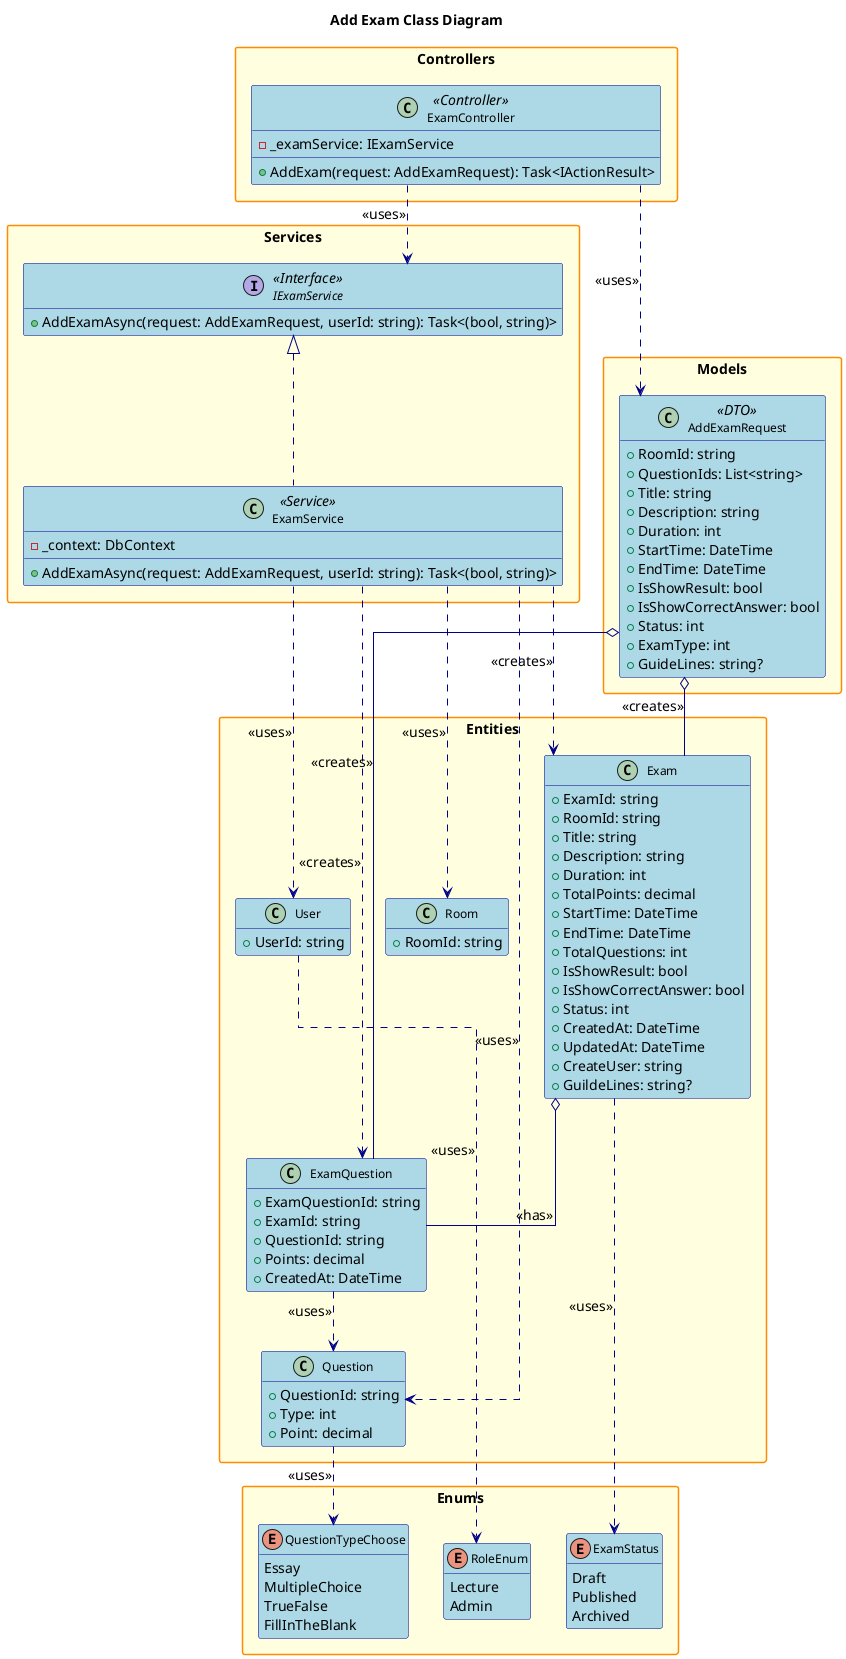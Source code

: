@startuml
' Class Diagram for Add Exam Feature

title Add Exam Class Diagram

hide empty members
skinparam packageStyle rectangle
skinparam linetype ortho
skinparam defaultFontSize 14
skinparam defaultFontName Arial
skinparam classFontSize 12
skinparam classFontName Arial
skinparam noteFontSize 11
skinparam noteFontName Arial

' Increase spacing and sizing
skinparam class {
    BackgroundColor LightBlue
    BorderColor DarkBlue
    ArrowColor DarkBlue
    FontSize 12
}

skinparam package {
    BackgroundColor LightYellow
    BorderColor DarkOrange
    FontSize 14
    FontStyle bold
}

skinparam interface {
    BackgroundColor LightGreen
    BorderColor DarkGreen
    FontSize 12
}

skinparam enum {
    BackgroundColor LightCyan
    BorderColor DarkCyan
    FontSize 12
}

package "Controllers" {
    class ExamController <<Controller>> {
        - _examService: IExamService
        + AddExam(request: AddExamRequest): Task<IActionResult>
    }
}

package "Services" {
    interface IExamService <<Interface>> {
        + AddExamAsync(request: AddExamRequest, userId: string): Task<(bool, string)>
    }
    class ExamService <<Service>> {
        - _context: DbContext
        + AddExamAsync(request: AddExamRequest, userId: string): Task<(bool, string)>
    }
}

package "Models" {
    class AddExamRequest <<DTO>> {
        + RoomId: string
        + QuestionIds: List<string>
        + Title: string
        + Description: string
        + Duration: int
        + StartTime: DateTime
        + EndTime: DateTime
        + IsShowResult: bool
        + IsShowCorrectAnswer: bool
        + Status: int
        + ExamType: int
        + GuideLines: string?
    }
}

package "Entities" {
    class Exam {
        + ExamId: string
        + RoomId: string
        + Title: string
        + Description: string
        + Duration: int
        + TotalPoints: decimal
        + StartTime: DateTime
        + EndTime: DateTime
        + TotalQuestions: int
        + IsShowResult: bool
        + IsShowCorrectAnswer: bool
        + Status: int
        + CreatedAt: DateTime
        + UpdatedAt: DateTime
        + CreateUser: string
        + GuildeLines: string?
    }
    class ExamQuestion {
        + ExamQuestionId: string
        + ExamId: string
        + QuestionId: string
        + Points: decimal
        + CreatedAt: DateTime
    }
    class Question {
        + QuestionId: string
        + Type: int
        + Point: decimal
    }
    class Room {
        + RoomId: string
    }
    class User {
        + UserId: string
    }
}

package "Enums" {
    enum RoleEnum {
        Lecture
        Admin
    }
    enum ExamStatus {
        Draft
        Published
        Archived
    }
    enum QuestionTypeChoose {
        Essay
        MultipleChoice
        TrueFalse
        FillInTheBlank
    }
}

' Relationships
ExamController ..> IExamService : <<uses>>
IExamService <|.. ExamService
ExamController ..> AddExamRequest : <<uses>>
ExamService ..> Exam : <<creates>>
ExamService ..> ExamQuestion : <<creates>>
ExamService ..> Question : <<uses>>
ExamService ..> Room : <<uses>>
ExamService ..> User : <<uses>>
AddExamRequest o-- Exam : <<creates>>
AddExamRequest o-- ExamQuestion : <<creates>>
Exam o-- ExamQuestion : <<has>>
Exam ..> ExamStatus : <<uses>>
ExamQuestion ..> Question : <<uses>>
Question ..> QuestionTypeChoose : <<uses>>
User ..> RoleEnum : <<uses>>

@enduml 
